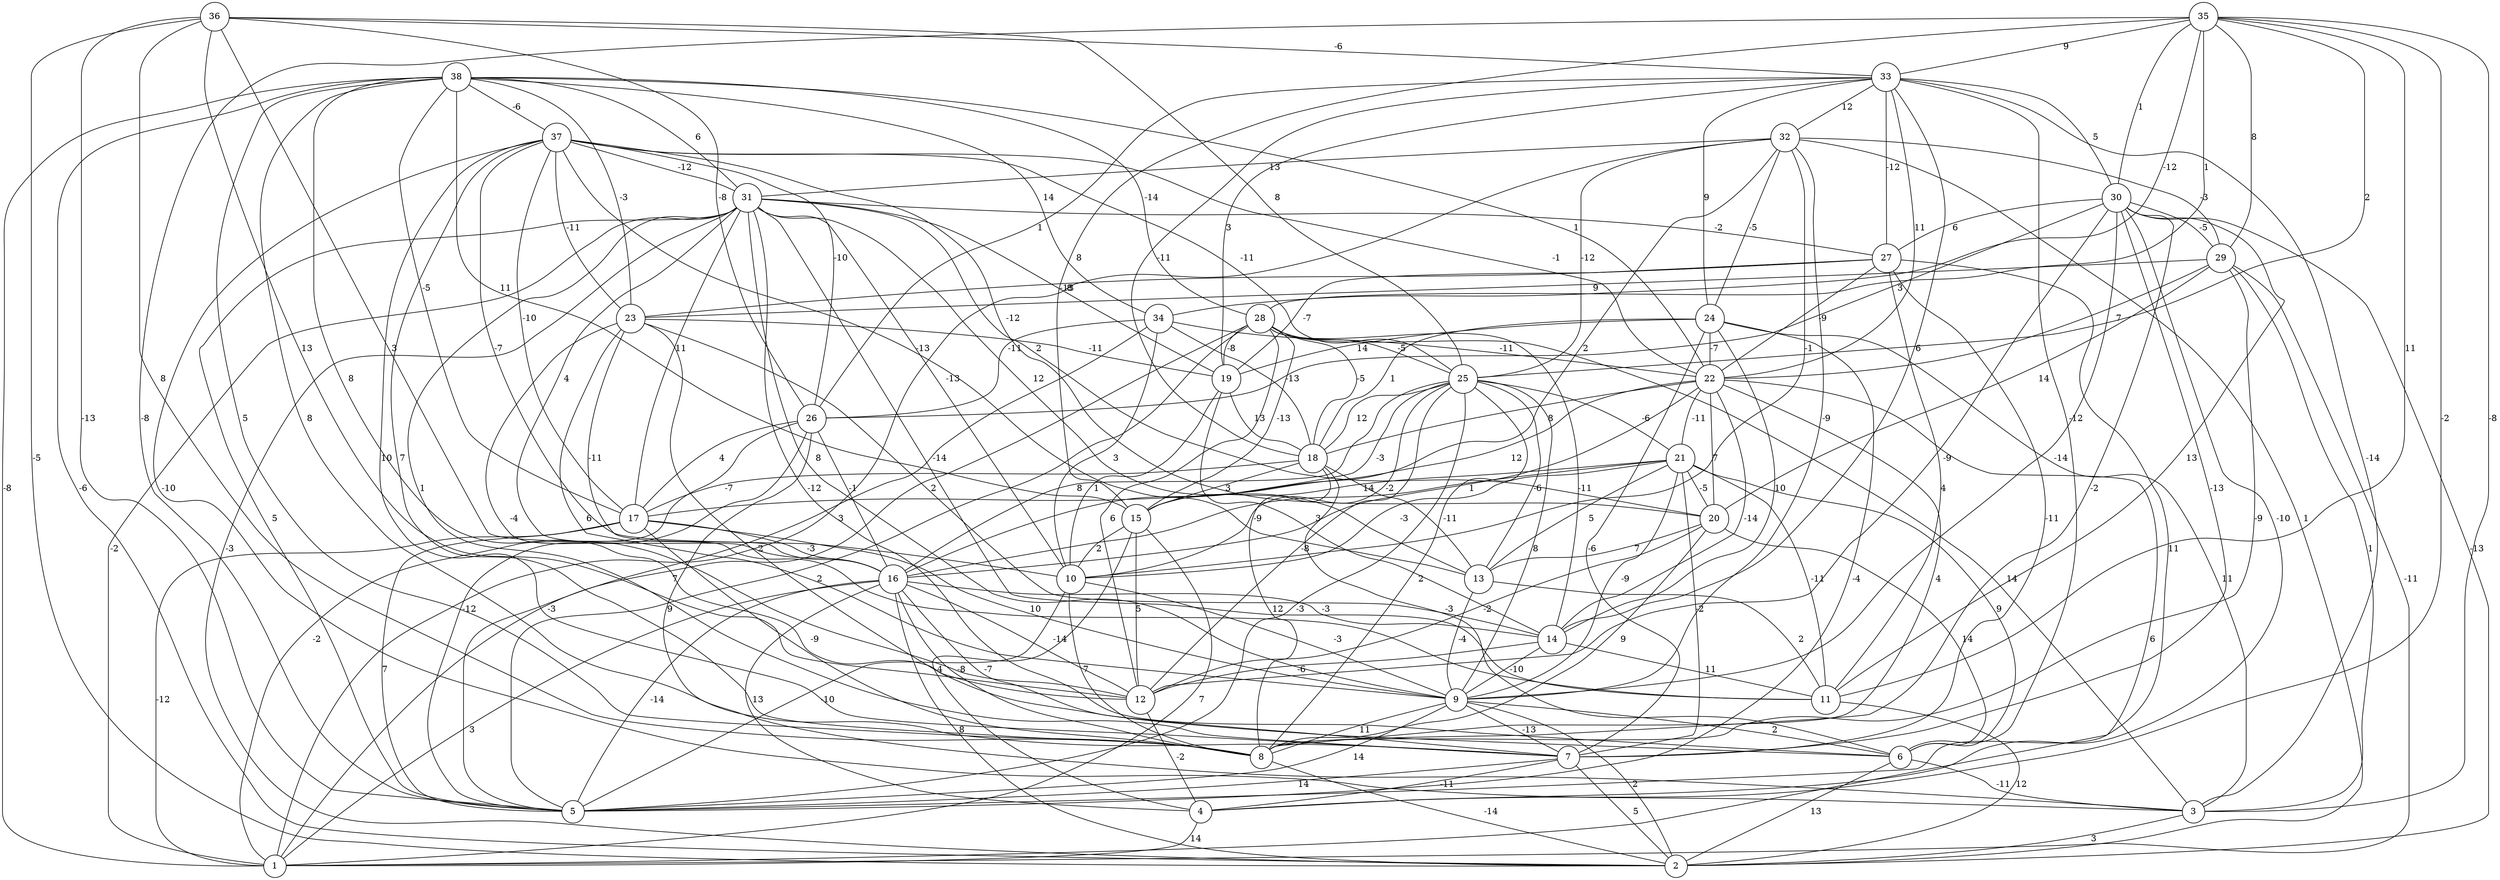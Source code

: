 graph { 
	 fontname="Helvetica,Arial,sans-serif" 
	 node [shape = circle]; 
	 38 -- 1 [label = "-8"];
	 38 -- 2 [label = "-6"];
	 38 -- 7 [label = "8"];
	 38 -- 8 [label = "5"];
	 38 -- 12 [label = "8"];
	 38 -- 15 [label = "11"];
	 38 -- 17 [label = "-5"];
	 38 -- 22 [label = "1"];
	 38 -- 23 [label = "-3"];
	 38 -- 28 [label = "-14"];
	 38 -- 31 [label = "6"];
	 38 -- 34 [label = "14"];
	 38 -- 37 [label = "-6"];
	 37 -- 3 [label = "-10"];
	 37 -- 7 [label = "10"];
	 37 -- 8 [label = "7"];
	 37 -- 10 [label = "-7"];
	 37 -- 13 [label = "-13"];
	 37 -- 17 [label = "-10"];
	 37 -- 20 [label = "-12"];
	 37 -- 22 [label = "-1"];
	 37 -- 23 [label = "-11"];
	 37 -- 25 [label = "-11"];
	 37 -- 26 [label = "-10"];
	 37 -- 31 [label = "-12"];
	 36 -- 2 [label = "-5"];
	 36 -- 5 [label = "-13"];
	 36 -- 8 [label = "8"];
	 36 -- 11 [label = "3"];
	 36 -- 12 [label = "13"];
	 36 -- 25 [label = "8"];
	 36 -- 26 [label = "-8"];
	 36 -- 33 [label = "-6"];
	 35 -- 3 [label = "-8"];
	 35 -- 4 [label = "-2"];
	 35 -- 5 [label = "-8"];
	 35 -- 11 [label = "11"];
	 35 -- 15 [label = "8"];
	 35 -- 25 [label = "2"];
	 35 -- 28 [label = "1"];
	 35 -- 29 [label = "8"];
	 35 -- 30 [label = "1"];
	 35 -- 33 [label = "9"];
	 35 -- 34 [label = "-12"];
	 34 -- 5 [label = "7"];
	 34 -- 10 [label = "3"];
	 34 -- 18 [label = "-13"];
	 34 -- 22 [label = "-11"];
	 34 -- 26 [label = "-11"];
	 33 -- 3 [label = "-14"];
	 33 -- 6 [label = "-12"];
	 33 -- 14 [label = "6"];
	 33 -- 18 [label = "-11"];
	 33 -- 19 [label = "3"];
	 33 -- 22 [label = "11"];
	 33 -- 24 [label = "9"];
	 33 -- 26 [label = "1"];
	 33 -- 27 [label = "-12"];
	 33 -- 30 [label = "5"];
	 33 -- 32 [label = "12"];
	 32 -- 1 [label = "3"];
	 32 -- 2 [label = "1"];
	 32 -- 9 [label = "-9"];
	 32 -- 10 [label = "-1"];
	 32 -- 16 [label = "2"];
	 32 -- 24 [label = "-5"];
	 32 -- 25 [label = "-12"];
	 32 -- 29 [label = "-3"];
	 32 -- 31 [label = "13"];
	 31 -- 1 [label = "-2"];
	 31 -- 2 [label = "-3"];
	 31 -- 5 [label = "5"];
	 31 -- 6 [label = "-12"];
	 31 -- 7 [label = "1"];
	 31 -- 9 [label = "8"];
	 31 -- 10 [label = "-13"];
	 31 -- 11 [label = "-14"];
	 31 -- 13 [label = "12"];
	 31 -- 16 [label = "4"];
	 31 -- 17 [label = "11"];
	 31 -- 19 [label = "8"];
	 31 -- 20 [label = "2"];
	 31 -- 27 [label = "-2"];
	 30 -- 2 [label = "-13"];
	 30 -- 4 [label = "-10"];
	 30 -- 7 [label = "-13"];
	 30 -- 8 [label = "-2"];
	 30 -- 9 [label = "-14"];
	 30 -- 11 [label = "13"];
	 30 -- 12 [label = "-9"];
	 30 -- 26 [label = "3"];
	 30 -- 27 [label = "6"];
	 30 -- 29 [label = "-5"];
	 29 -- 1 [label = "-11"];
	 29 -- 3 [label = "1"];
	 29 -- 8 [label = "-9"];
	 29 -- 20 [label = "14"];
	 29 -- 22 [label = "7"];
	 29 -- 23 [label = "9"];
	 28 -- 1 [label = "-3"];
	 28 -- 3 [label = "14"];
	 28 -- 5 [label = "2"];
	 28 -- 12 [label = "6"];
	 28 -- 14 [label = "-11"];
	 28 -- 15 [label = "-13"];
	 28 -- 18 [label = "-5"];
	 28 -- 19 [label = "-8"];
	 28 -- 25 [label = "-5"];
	 27 -- 5 [label = "11"];
	 27 -- 7 [label = "-11"];
	 27 -- 11 [label = "4"];
	 27 -- 19 [label = "-7"];
	 27 -- 22 [label = "-9"];
	 27 -- 23 [label = "-13"];
	 26 -- 1 [label = "-2"];
	 26 -- 3 [label = "9"];
	 26 -- 5 [label = "-12"];
	 26 -- 16 [label = "-1"];
	 26 -- 17 [label = "4"];
	 25 -- 5 [label = "-3"];
	 25 -- 8 [label = "2"];
	 25 -- 9 [label = "8"];
	 25 -- 10 [label = "-2"];
	 25 -- 12 [label = "-8"];
	 25 -- 13 [label = "-6"];
	 25 -- 15 [label = "-3"];
	 25 -- 16 [label = "8"];
	 25 -- 18 [label = "12"];
	 25 -- 21 [label = "-6"];
	 24 -- 3 [label = "11"];
	 24 -- 5 [label = "-4"];
	 24 -- 7 [label = "-6"];
	 24 -- 14 [label = "10"];
	 24 -- 18 [label = "1"];
	 24 -- 19 [label = "14"];
	 24 -- 22 [label = "-7"];
	 23 -- 6 [label = "2"];
	 23 -- 9 [label = "6"];
	 23 -- 12 [label = "-4"];
	 23 -- 14 [label = "2"];
	 23 -- 16 [label = "-11"];
	 23 -- 19 [label = "-11"];
	 22 -- 1 [label = "6"];
	 22 -- 8 [label = "4"];
	 22 -- 14 [label = "-14"];
	 22 -- 16 [label = "1"];
	 22 -- 17 [label = "12"];
	 22 -- 18 [label = "8"];
	 22 -- 20 [label = "7"];
	 22 -- 21 [label = "-11"];
	 21 -- 6 [label = "9"];
	 21 -- 7 [label = "-2"];
	 21 -- 9 [label = "-9"];
	 21 -- 10 [label = "-3"];
	 21 -- 11 [label = "-11"];
	 21 -- 13 [label = "5"];
	 21 -- 15 [label = "14"];
	 21 -- 16 [label = "-9"];
	 21 -- 20 [label = "-5"];
	 20 -- 6 [label = "14"];
	 20 -- 8 [label = "9"];
	 20 -- 12 [label = "-2"];
	 20 -- 13 [label = "7"];
	 19 -- 10 [label = "1"];
	 19 -- 14 [label = "3"];
	 19 -- 18 [label = "13"];
	 18 -- 6 [label = "-3"];
	 18 -- 8 [label = "12"];
	 18 -- 13 [label = "-11"];
	 18 -- 15 [label = "3"];
	 18 -- 17 [label = "-7"];
	 17 -- 1 [label = "-12"];
	 17 -- 5 [label = "7"];
	 17 -- 8 [label = "-9"];
	 17 -- 9 [label = "10"];
	 17 -- 16 [label = "-3"];
	 16 -- 1 [label = "3"];
	 16 -- 2 [label = "8"];
	 16 -- 4 [label = "13"];
	 16 -- 5 [label = "-14"];
	 16 -- 7 [label = "-7"];
	 16 -- 8 [label = "-8"];
	 16 -- 12 [label = "-14"];
	 16 -- 14 [label = "-3"];
	 15 -- 1 [label = "7"];
	 15 -- 4 [label = "4"];
	 15 -- 10 [label = "2"];
	 15 -- 12 [label = "5"];
	 14 -- 9 [label = "-10"];
	 14 -- 11 [label = "11"];
	 14 -- 12 [label = "-6"];
	 13 -- 9 [label = "-4"];
	 13 -- 11 [label = "2"];
	 12 -- 4 [label = "-2"];
	 11 -- 2 [label = "12"];
	 10 -- 5 [label = "-10"];
	 10 -- 8 [label = "7"];
	 10 -- 9 [label = "-3"];
	 9 -- 2 [label = "2"];
	 9 -- 5 [label = "14"];
	 9 -- 6 [label = "2"];
	 9 -- 7 [label = "-13"];
	 9 -- 8 [label = "11"];
	 8 -- 2 [label = "-14"];
	 7 -- 2 [label = "5"];
	 7 -- 4 [label = "-11"];
	 7 -- 5 [label = "14"];
	 6 -- 2 [label = "13"];
	 6 -- 3 [label = "-11"];
	 4 -- 1 [label = "14"];
	 3 -- 2 [label = "3"];
	 1;
	 2;
	 3;
	 4;
	 5;
	 6;
	 7;
	 8;
	 9;
	 10;
	 11;
	 12;
	 13;
	 14;
	 15;
	 16;
	 17;
	 18;
	 19;
	 20;
	 21;
	 22;
	 23;
	 24;
	 25;
	 26;
	 27;
	 28;
	 29;
	 30;
	 31;
	 32;
	 33;
	 34;
	 35;
	 36;
	 37;
	 38;
}
